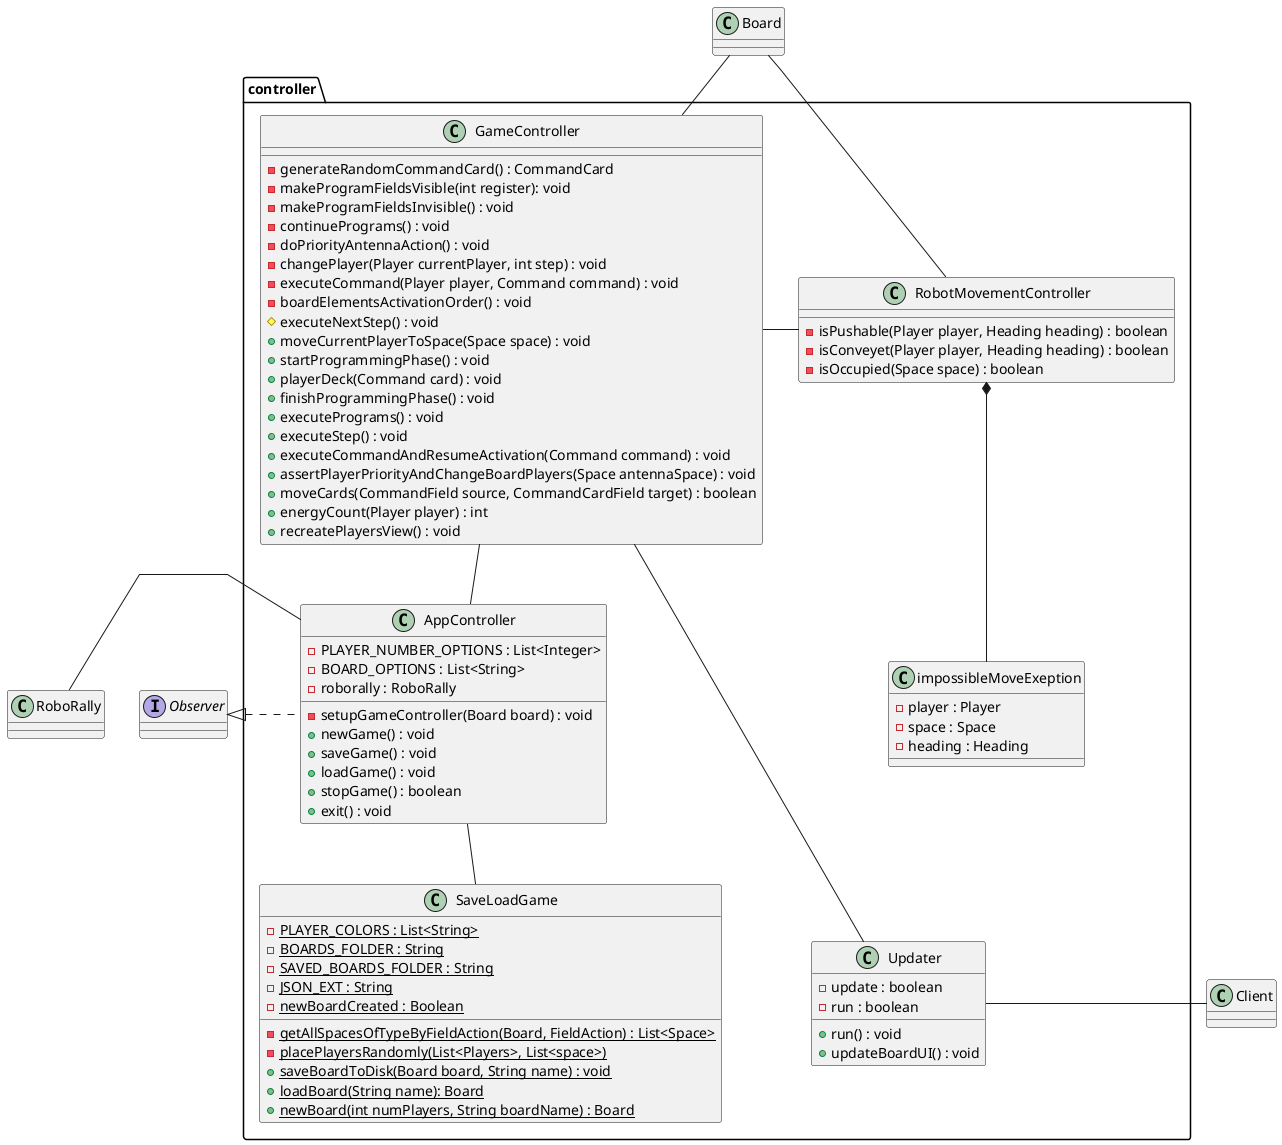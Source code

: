 @startuml
package controller{
skinparam groupInheritance 2
skinparam linetype polyline
   class AppController{
      -PLAYER_NUMBER_OPTIONS : List<Integer>
      -BOARD_OPTIONS : List<String>
      -roborally : RoboRally

      -setupGameController(Board board) : void
      +newGame() : void
      +saveGame() : void
      +loadGame() : void
      +stopGame() : boolean
      +exit() : void
   }
   class GameController{
      -generateRandomCommandCard() : CommandCard
      -makeProgramFieldsVisible(int register): void
      -makeProgramFieldsInvisible() : void
      -continuePrograms() : void
      -doPriorityAntennaAction() : void
      -changePlayer(Player currentPlayer, int step) : void
      -executeCommand(Player player, Command command) : void
      -boardElementsActivationOrder() : void
      #executeNextStep() : void
      +moveCurrentPlayerToSpace(Space space) : void
      +startProgrammingPhase() : void
      +playerDeck(Command card) : void
      +finishProgrammingPhase() : void
      +executePrograms() : void
      +executeStep() : void
      +executeCommandAndResumeActivation(Command command) : void
      +assertPlayerPriorityAndChangeBoardPlayers(Space antennaSpace) : void
      +moveCards(CommandField source, CommandCardField target) : boolean
      +energyCount(Player player) : int
      +recreatePlayersView() : void
   }
   class RobotMovementController{
      -isPushable(Player player, Heading heading) : boolean
      -isConveyet(Player player, Heading heading) : boolean
      -isOccupied(Space space) : boolean

   }
   class impossibleMoveExeption{
      -player : Player
      -space : Space
      -heading : Heading
   }
   class SaveLoadGame{
      {Static} -PLAYER_COLORS : List<String>
      {Static} -BOARDS_FOLDER : String
      {Static} -SAVED_BOARDS_FOLDER : String
      {Static} -JSON_EXT : String
      {Static} -newBoardCreated : Boolean

      {static} -getAllSpacesOfTypeByFieldAction(Board, FieldAction) : List<Space>
      {Static} -placePlayersRandomly(List<Players>, List<space>)
      {Static} +saveBoardToDisk(Board board, String name) : void
      {Static} +loadBoard(String name): Board
      {Static} +newBoard(int numPlayers, String boardName) : Board
   }
   class Updater{
      -update : boolean
      -run : boolean

     +run() : void
     +updateBoardUI() : void
   }
}

interface Observer{
}
AppController -- SaveLoadGame
Observer <|.r. AppController
AppController -l- RoboRally
GameController -- AppController
GameController -d-- Updater
GameController -r- RobotMovementController
Board -d- GameController
Board -d- RobotMovementController
RobotMovementController *-d- impossibleMoveExeption
Updater - Client
@enduml